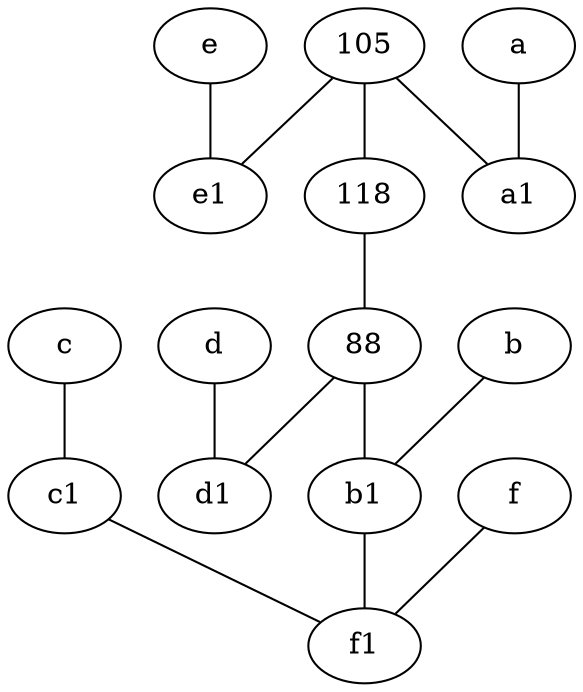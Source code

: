 graph {
	node [labelfontsize=50]
	f1 [labelfontsize=50 pos="3,8!"]
	c1 [labelfontsize=50 pos="4.5,3!"]
	e1 [labelfontsize=50 pos="7,7!"]
	b1 [labelfontsize=50 pos="9,4!"]
	a1 [labelfontsize=50 pos="8,3!"]
	118 [labelfontsize=50]
	d1 [labelfontsize=50 pos="3,5!"]
	f [labelfontsize=50 pos="3,9!"]
	88 [labelfontsize=50]
	105 [labelfontsize=50]
	d -- d1
	b -- b1
	c -- c1
	118 -- 88
	105 -- e1
	c1 -- f1
	88 -- d1
	f -- f1
	88 -- b1
	b1 -- f1
	a -- a1
	105 -- 118
	e -- e1
	105 -- a1
}
